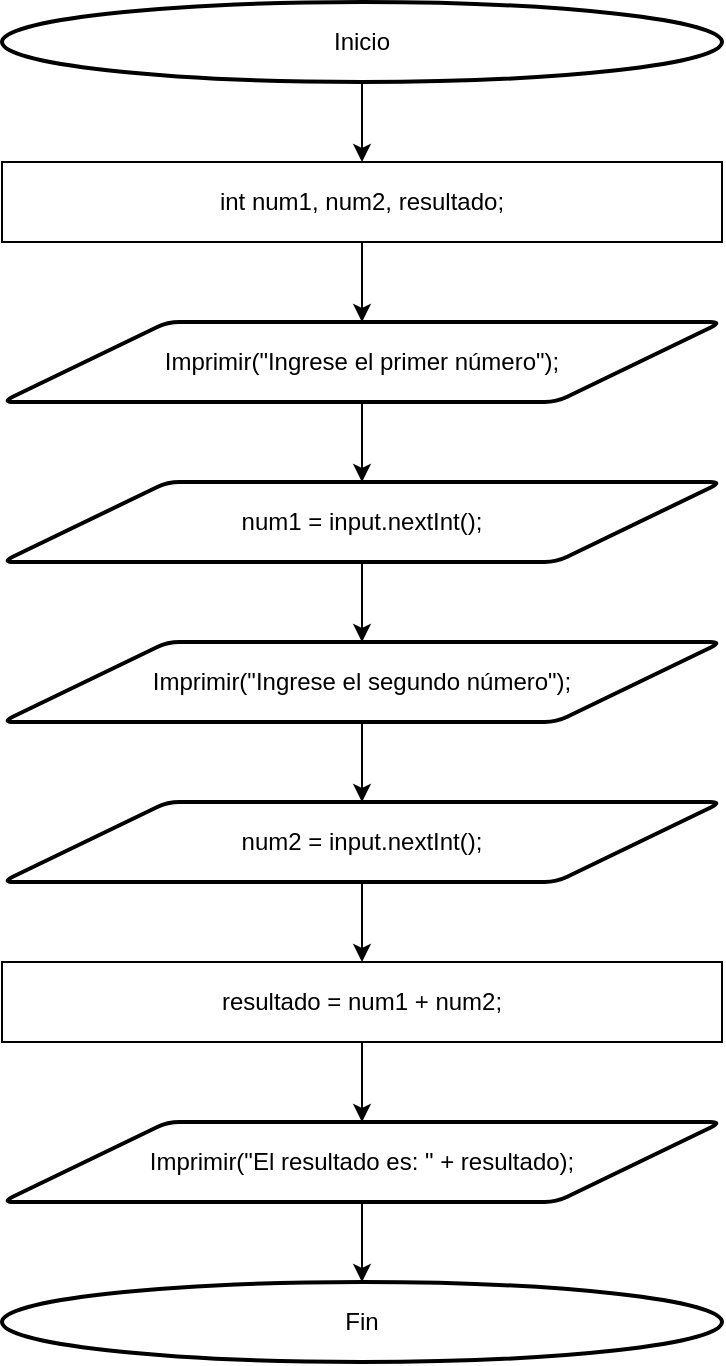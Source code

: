 <mxfile version="26.2.2">
  <diagram id="C5RBs43oDa-KdzZeNtuy" name="Page-1">
    <mxGraphModel dx="1208" dy="615" grid="1" gridSize="10" guides="1" tooltips="1" connect="1" arrows="1" fold="1" page="1" pageScale="1" pageWidth="1920" pageHeight="1200" math="0" shadow="0">
      <root>
        <mxCell id="WIyWlLk6GJQsqaUBKTNV-0" />
        <mxCell id="WIyWlLk6GJQsqaUBKTNV-1" parent="WIyWlLk6GJQsqaUBKTNV-0" />
        <mxCell id="3ZTK0G1BTgdR5SrSawnU-3" style="edgeStyle=orthogonalEdgeStyle;rounded=0;orthogonalLoop=1;jettySize=auto;html=1;exitX=0.5;exitY=1;exitDx=0;exitDy=0;exitPerimeter=0;" edge="1" parent="WIyWlLk6GJQsqaUBKTNV-1" source="3ZTK0G1BTgdR5SrSawnU-0" target="3ZTK0G1BTgdR5SrSawnU-2">
          <mxGeometry relative="1" as="geometry" />
        </mxCell>
        <mxCell id="3ZTK0G1BTgdR5SrSawnU-0" value="Inicio" style="strokeWidth=2;html=1;shape=mxgraph.flowchart.start_1;whiteSpace=wrap;" vertex="1" parent="WIyWlLk6GJQsqaUBKTNV-1">
          <mxGeometry x="720" y="40" width="360" height="40" as="geometry" />
        </mxCell>
        <mxCell id="3ZTK0G1BTgdR5SrSawnU-7" style="edgeStyle=orthogonalEdgeStyle;rounded=0;orthogonalLoop=1;jettySize=auto;html=1;exitX=0.5;exitY=1;exitDx=0;exitDy=0;entryX=0.5;entryY=0;entryDx=0;entryDy=0;" edge="1" parent="WIyWlLk6GJQsqaUBKTNV-1" source="3ZTK0G1BTgdR5SrSawnU-2" target="3ZTK0G1BTgdR5SrSawnU-5">
          <mxGeometry relative="1" as="geometry" />
        </mxCell>
        <mxCell id="3ZTK0G1BTgdR5SrSawnU-2" value="int num1, num2, resultado;" style="rounded=0;whiteSpace=wrap;html=1;" vertex="1" parent="WIyWlLk6GJQsqaUBKTNV-1">
          <mxGeometry x="720" y="120" width="360" height="40" as="geometry" />
        </mxCell>
        <mxCell id="3ZTK0G1BTgdR5SrSawnU-9" style="edgeStyle=orthogonalEdgeStyle;rounded=0;orthogonalLoop=1;jettySize=auto;html=1;exitX=0.5;exitY=1;exitDx=0;exitDy=0;entryX=0.5;entryY=0;entryDx=0;entryDy=0;" edge="1" parent="WIyWlLk6GJQsqaUBKTNV-1" source="3ZTK0G1BTgdR5SrSawnU-5" target="3ZTK0G1BTgdR5SrSawnU-8">
          <mxGeometry relative="1" as="geometry" />
        </mxCell>
        <mxCell id="3ZTK0G1BTgdR5SrSawnU-5" value="Imprimir(&quot;Ingrese el primer número&quot;);" style="shape=parallelogram;html=1;strokeWidth=2;perimeter=parallelogramPerimeter;whiteSpace=wrap;rounded=1;arcSize=12;size=0.23;" vertex="1" parent="WIyWlLk6GJQsqaUBKTNV-1">
          <mxGeometry x="720" y="200" width="360" height="40" as="geometry" />
        </mxCell>
        <mxCell id="3ZTK0G1BTgdR5SrSawnU-11" style="edgeStyle=orthogonalEdgeStyle;rounded=0;orthogonalLoop=1;jettySize=auto;html=1;exitX=0.5;exitY=1;exitDx=0;exitDy=0;entryX=0.5;entryY=0;entryDx=0;entryDy=0;" edge="1" parent="WIyWlLk6GJQsqaUBKTNV-1" source="3ZTK0G1BTgdR5SrSawnU-8" target="3ZTK0G1BTgdR5SrSawnU-10">
          <mxGeometry relative="1" as="geometry" />
        </mxCell>
        <mxCell id="3ZTK0G1BTgdR5SrSawnU-8" value="num1 = input.nextInt();" style="shape=parallelogram;html=1;strokeWidth=2;perimeter=parallelogramPerimeter;whiteSpace=wrap;rounded=1;arcSize=12;size=0.23;" vertex="1" parent="WIyWlLk6GJQsqaUBKTNV-1">
          <mxGeometry x="720" y="280" width="360" height="40" as="geometry" />
        </mxCell>
        <mxCell id="3ZTK0G1BTgdR5SrSawnU-13" style="edgeStyle=orthogonalEdgeStyle;rounded=0;orthogonalLoop=1;jettySize=auto;html=1;exitX=0.5;exitY=1;exitDx=0;exitDy=0;entryX=0.5;entryY=0;entryDx=0;entryDy=0;" edge="1" parent="WIyWlLk6GJQsqaUBKTNV-1" source="3ZTK0G1BTgdR5SrSawnU-10" target="3ZTK0G1BTgdR5SrSawnU-12">
          <mxGeometry relative="1" as="geometry" />
        </mxCell>
        <mxCell id="3ZTK0G1BTgdR5SrSawnU-10" value="Imprimir(&quot;Ingrese el segundo número&quot;);" style="shape=parallelogram;html=1;strokeWidth=2;perimeter=parallelogramPerimeter;whiteSpace=wrap;rounded=1;arcSize=12;size=0.23;" vertex="1" parent="WIyWlLk6GJQsqaUBKTNV-1">
          <mxGeometry x="720" y="360" width="360" height="40" as="geometry" />
        </mxCell>
        <mxCell id="3ZTK0G1BTgdR5SrSawnU-15" style="edgeStyle=orthogonalEdgeStyle;rounded=0;orthogonalLoop=1;jettySize=auto;html=1;exitX=0.5;exitY=1;exitDx=0;exitDy=0;entryX=0.5;entryY=0;entryDx=0;entryDy=0;" edge="1" parent="WIyWlLk6GJQsqaUBKTNV-1" source="3ZTK0G1BTgdR5SrSawnU-12" target="3ZTK0G1BTgdR5SrSawnU-14">
          <mxGeometry relative="1" as="geometry" />
        </mxCell>
        <mxCell id="3ZTK0G1BTgdR5SrSawnU-12" value="num2 = input.nextInt();" style="shape=parallelogram;html=1;strokeWidth=2;perimeter=parallelogramPerimeter;whiteSpace=wrap;rounded=1;arcSize=12;size=0.23;" vertex="1" parent="WIyWlLk6GJQsqaUBKTNV-1">
          <mxGeometry x="720" y="440" width="360" height="40" as="geometry" />
        </mxCell>
        <mxCell id="3ZTK0G1BTgdR5SrSawnU-17" style="edgeStyle=orthogonalEdgeStyle;rounded=0;orthogonalLoop=1;jettySize=auto;html=1;exitX=0.5;exitY=1;exitDx=0;exitDy=0;entryX=0.5;entryY=0;entryDx=0;entryDy=0;" edge="1" parent="WIyWlLk6GJQsqaUBKTNV-1" source="3ZTK0G1BTgdR5SrSawnU-14" target="3ZTK0G1BTgdR5SrSawnU-16">
          <mxGeometry relative="1" as="geometry" />
        </mxCell>
        <mxCell id="3ZTK0G1BTgdR5SrSawnU-14" value="resultado = num1 + num2;" style="rounded=0;whiteSpace=wrap;html=1;" vertex="1" parent="WIyWlLk6GJQsqaUBKTNV-1">
          <mxGeometry x="720" y="520" width="360" height="40" as="geometry" />
        </mxCell>
        <mxCell id="3ZTK0G1BTgdR5SrSawnU-16" value="Imprimir(&quot;El resultado es: &quot; + resultado);" style="shape=parallelogram;html=1;strokeWidth=2;perimeter=parallelogramPerimeter;whiteSpace=wrap;rounded=1;arcSize=12;size=0.23;" vertex="1" parent="WIyWlLk6GJQsqaUBKTNV-1">
          <mxGeometry x="720" y="600" width="360" height="40" as="geometry" />
        </mxCell>
        <mxCell id="3ZTK0G1BTgdR5SrSawnU-18" value="Fin" style="strokeWidth=2;html=1;shape=mxgraph.flowchart.start_1;whiteSpace=wrap;" vertex="1" parent="WIyWlLk6GJQsqaUBKTNV-1">
          <mxGeometry x="720" y="680" width="360" height="40" as="geometry" />
        </mxCell>
        <mxCell id="3ZTK0G1BTgdR5SrSawnU-19" style="edgeStyle=orthogonalEdgeStyle;rounded=0;orthogonalLoop=1;jettySize=auto;html=1;exitX=0.5;exitY=1;exitDx=0;exitDy=0;entryX=0.5;entryY=0;entryDx=0;entryDy=0;entryPerimeter=0;" edge="1" parent="WIyWlLk6GJQsqaUBKTNV-1" source="3ZTK0G1BTgdR5SrSawnU-16" target="3ZTK0G1BTgdR5SrSawnU-18">
          <mxGeometry relative="1" as="geometry" />
        </mxCell>
      </root>
    </mxGraphModel>
  </diagram>
</mxfile>
